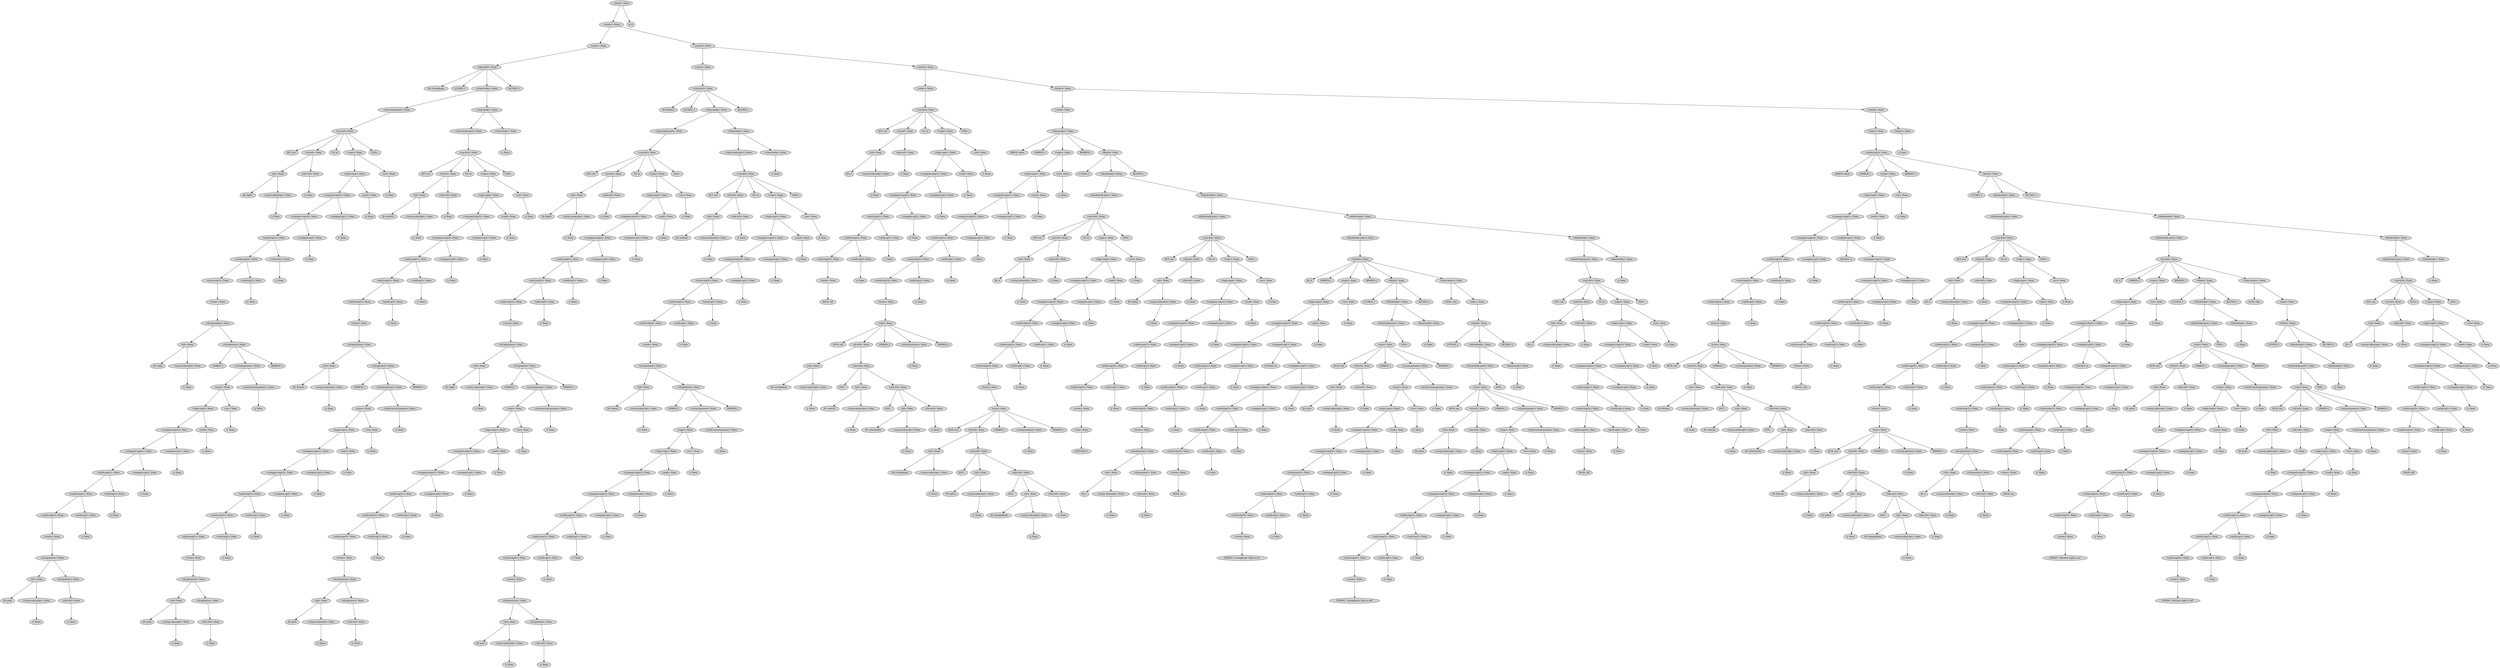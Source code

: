 digraph G {
	graph [ranksep=1.5 ratio=fill]
	node [style=filled]
	overlap=false
	3081483 [label="<prog>: None"]
	3081503 [label="<stmts>: None"]
	3081483 -> 3081503
	3081525 [label="<stmt>: None"]
	3081503 -> 3081525
	3081509 [label="<class-dcl>: None"]
	3081525 -> 3081509
	3081515 [label="ID: LivingRoom"]
	3081509 -> 3081515
	3081523 [label="LCURLY: {"]
	3081509 -> 3081523
	3081499 [label="<class-body>: None"]
	3081509 -> 3081499
	3081521 [label="<class-body-part>: None"]
	3081499 -> 3081521
	3081529 [label="<var-dcl>: None"]
	3081521 -> 3081529
	3081531 [label="SET: set"]
	3081529 -> 3081531
	3081533 [label="<id-ref>: None"]
	3081529 -> 3081533
	3081543 [label="<id>: None"]
	3081533 -> 3081543
	3081547 [label="ID: light1"]
	3081543 -> 3081547
	3081549 [label="<array-subscript>: None"]
	3081543 -> 3081549
	3081551 [label="λ: None"]
	3081549 -> 3081551
	3081545 [label="<dot-ref>: None"]
	3081533 -> 3081545
	3081553 [label="λ: None"]
	3081545 -> 3081553
	3081535 [label="TO: to"]
	3081529 -> 3081535
	3081537 [label="<expr>: None"]
	3081529 -> 3081537
	3081555 [label="<logic-expr>: None"]
	3081537 -> 3081555
	3081559 [label="<compare-expr1>: None"]
	3081555 -> 3081559
	3081563 [label="<compare-expr2>: None"]
	3081559 -> 3081563
	3081567 [label="<arith-expr1>: None"]
	3081563 -> 3081567
	3081571 [label="<arith-expr2>: None"]
	3081567 -> 3081571
	3081575 [label="<arith-expr3>: None"]
	3081571 -> 3081575
	3081579 [label="<term>: None"]
	3081575 -> 3081579
	3081581 [label="<id-operation>: None"]
	3081579 -> 3081581
	3081583 [label="<id>: None"]
	3081581 -> 3081583
	3081587 [label="ID: Light"]
	3081583 -> 3081587
	3081589 [label="<array-subscript>: None"]
	3081583 -> 3081589
	3081591 [label="λ: None"]
	3081589 -> 3081591
	3081585 [label="<id-operator>: None"]
	3081581 -> 3081585
	3081593 [label="LPAREN: ("]
	3081585 -> 3081593
	3081595 [label="<actual-params>: None"]
	3081585 -> 3081595
	3081599 [label="<expr>: None"]
	3081595 -> 3081599
	3081603 [label="<logic-expr>: None"]
	3081599 -> 3081603
	3081607 [label="<compare-expr1>: None"]
	3081603 -> 3081607
	3081611 [label="<compare-expr2>: None"]
	3081607 -> 3081611
	3081615 [label="<arith-expr1>: None"]
	3081611 -> 3081615
	3081619 [label="<arith-expr2>: None"]
	3081615 -> 3081619
	3081623 [label="<arith-expr3>: None"]
	3081619 -> 3081623
	3081627 [label="<term>: None"]
	3081623 -> 3081627
	3081629 [label="<id-operation>: None"]
	3081627 -> 3081629
	3081631 [label="<id>: None"]
	3081629 -> 3081631
	3081635 [label="ID: pin8"]
	3081631 -> 3081635
	3081637 [label="<array-subscript>: None"]
	3081631 -> 3081637
	3081639 [label="λ: None"]
	3081637 -> 3081639
	3081633 [label="<id-operator>: None"]
	3081629 -> 3081633
	3081641 [label="<dot-ref>: None"]
	3081633 -> 3081641
	3081643 [label="λ: None"]
	3081641 -> 3081643
	3081625 [label="<arith-op2>: None"]
	3081619 -> 3081625
	3081645 [label="λ: None"]
	3081625 -> 3081645
	3081621 [label="<arith-op1>: None"]
	3081615 -> 3081621
	3081647 [label="λ: None"]
	3081621 -> 3081647
	3081617 [label="<compare-op2>: None"]
	3081611 -> 3081617
	3081649 [label="λ: None"]
	3081617 -> 3081649
	3081613 [label="<compare-op1>: None"]
	3081607 -> 3081613
	3081651 [label="λ: None"]
	3081613 -> 3081651
	3081609 [label="<and>: None"]
	3081603 -> 3081609
	3081653 [label="λ: None"]
	3081609 -> 3081653
	3081605 [label="<or>: None"]
	3081599 -> 3081605
	3081655 [label="λ: None"]
	3081605 -> 3081655
	3081601 [label="<multi-actual-params>: None"]
	3081595 -> 3081601
	3081657 [label="λ: None"]
	3081601 -> 3081657
	3081597 [label="RPAREN: )"]
	3081585 -> 3081597
	3081577 [label="<arith-op2>: None"]
	3081571 -> 3081577
	3081659 [label="λ: None"]
	3081577 -> 3081659
	3081573 [label="<arith-op1>: None"]
	3081567 -> 3081573
	3081661 [label="λ: None"]
	3081573 -> 3081661
	3081569 [label="<compare-op2>: None"]
	3081563 -> 3081569
	3081663 [label="λ: None"]
	3081569 -> 3081663
	3081565 [label="<compare-op1>: None"]
	3081559 -> 3081565
	3081665 [label="λ: None"]
	3081565 -> 3081665
	3081561 [label="<and>: None"]
	3081555 -> 3081561
	3081667 [label="λ: None"]
	3081561 -> 3081667
	3081557 [label="<or>: None"]
	3081537 -> 3081557
	3081669 [label="λ: None"]
	3081557 -> 3081669
	3081539 [label="END: ;"]
	3081529 -> 3081539
	3081517 [label="<class-body>: None"]
	3081499 -> 3081517
	3081671 [label="<class-body-part>: None"]
	3081517 -> 3081671
	3081675 [label="<var-dcl>: None"]
	3081671 -> 3081675
	3081677 [label="SET: set"]
	3081675 -> 3081677
	3081679 [label="<id-ref>: None"]
	3081675 -> 3081679
	3081689 [label="<id>: None"]
	3081679 -> 3081689
	3081693 [label="ID: switch1"]
	3081689 -> 3081693
	3081695 [label="<array-subscript>: None"]
	3081689 -> 3081695
	3081697 [label="λ: None"]
	3081695 -> 3081697
	3081691 [label="<dot-ref>: None"]
	3081679 -> 3081691
	3081699 [label="λ: None"]
	3081691 -> 3081699
	3081681 [label="TO: to"]
	3081675 -> 3081681
	3081683 [label="<expr>: None"]
	3081675 -> 3081683
	3081701 [label="<logic-expr>: None"]
	3081683 -> 3081701
	3081705 [label="<compare-expr1>: None"]
	3081701 -> 3081705
	3081709 [label="<compare-expr2>: None"]
	3081705 -> 3081709
	3081713 [label="<arith-expr1>: None"]
	3081709 -> 3081713
	3081717 [label="<arith-expr2>: None"]
	3081713 -> 3081717
	3081721 [label="<arith-expr3>: None"]
	3081717 -> 3081721
	3081725 [label="<term>: None"]
	3081721 -> 3081725
	3081727 [label="<id-operation>: None"]
	3081725 -> 3081727
	3084035 [label="<id>: None"]
	3081727 -> 3084035
	3084039 [label="ID: Switch"]
	3084035 -> 3084039
	3084041 [label="<array-subscript>: None"]
	3084035 -> 3084041
	3084043 [label="λ: None"]
	3084041 -> 3084043
	3084037 [label="<id-operator>: None"]
	3081727 -> 3084037
	3084045 [label="LPAREN: ("]
	3084037 -> 3084045
	3084047 [label="<actual-params>: None"]
	3084037 -> 3084047
	3084051 [label="<expr>: None"]
	3084047 -> 3084051
	3084055 [label="<logic-expr>: None"]
	3084051 -> 3084055
	3084059 [label="<compare-expr1>: None"]
	3084055 -> 3084059
	3084063 [label="<compare-expr2>: None"]
	3084059 -> 3084063
	3084067 [label="<arith-expr1>: None"]
	3084063 -> 3084067
	3084071 [label="<arith-expr2>: None"]
	3084067 -> 3084071
	3084075 [label="<arith-expr3>: None"]
	3084071 -> 3084075
	3084079 [label="<term>: None"]
	3084075 -> 3084079
	3084081 [label="<id-operation>: None"]
	3084079 -> 3084081
	3084083 [label="<id>: None"]
	3084081 -> 3084083
	3084087 [label="ID: pin2"]
	3084083 -> 3084087
	3084089 [label="<array-subscript>: None"]
	3084083 -> 3084089
	3084091 [label="λ: None"]
	3084089 -> 3084091
	3084085 [label="<id-operator>: None"]
	3084081 -> 3084085
	3084093 [label="<dot-ref>: None"]
	3084085 -> 3084093
	3084095 [label="λ: None"]
	3084093 -> 3084095
	3084077 [label="<arith-op2>: None"]
	3084071 -> 3084077
	3084097 [label="λ: None"]
	3084077 -> 3084097
	3084073 [label="<arith-op1>: None"]
	3084067 -> 3084073
	3084099 [label="λ: None"]
	3084073 -> 3084099
	3084069 [label="<compare-op2>: None"]
	3084063 -> 3084069
	3084101 [label="λ: None"]
	3084069 -> 3084101
	3084065 [label="<compare-op1>: None"]
	3084059 -> 3084065
	3084103 [label="λ: None"]
	3084065 -> 3084103
	3084061 [label="<and>: None"]
	3084055 -> 3084061
	3084105 [label="λ: None"]
	3084061 -> 3084105
	3084057 [label="<or>: None"]
	3084051 -> 3084057
	3084107 [label="λ: None"]
	3084057 -> 3084107
	3084053 [label="<multi-actual-params>: None"]
	3084047 -> 3084053
	3084109 [label="λ: None"]
	3084053 -> 3084109
	3084049 [label="RPAREN: )"]
	3084037 -> 3084049
	3081723 [label="<arith-op2>: None"]
	3081717 -> 3081723
	3084111 [label="λ: None"]
	3081723 -> 3084111
	3081719 [label="<arith-op1>: None"]
	3081713 -> 3081719
	3084113 [label="λ: None"]
	3081719 -> 3084113
	3081715 [label="<compare-op2>: None"]
	3081709 -> 3081715
	3084115 [label="λ: None"]
	3081715 -> 3084115
	3081711 [label="<compare-op1>: None"]
	3081705 -> 3081711
	3084117 [label="λ: None"]
	3081711 -> 3084117
	3081707 [label="<and>: None"]
	3081701 -> 3081707
	3084119 [label="λ: None"]
	3081707 -> 3084119
	3081703 [label="<or>: None"]
	3081683 -> 3081703
	3084121 [label="λ: None"]
	3081703 -> 3084121
	3081685 [label="END: ;"]
	3081675 -> 3081685
	3081673 [label="<class-body>: None"]
	3081517 -> 3081673
	3084123 [label="λ: None"]
	3081673 -> 3084123
	3081505 [label="RCURLY: }"]
	3081509 -> 3081505
	3081497 [label="<stmts>: None"]
	3081503 -> 3081497
	3084125 [label="<stmt>: None"]
	3081497 -> 3084125
	3084129 [label="<class-dcl>: None"]
	3084125 -> 3084129
	3084131 [label="ID: Kitchen"]
	3084129 -> 3084131
	3084133 [label="LCURLY: {"]
	3084129 -> 3084133
	3084135 [label="<class-body>: None"]
	3084129 -> 3084135
	3084139 [label="<class-body-part>: None"]
	3084135 -> 3084139
	3084143 [label="<var-dcl>: None"]
	3084139 -> 3084143
	3084145 [label="SET: set"]
	3084143 -> 3084145
	3084147 [label="<id-ref>: None"]
	3084143 -> 3084147
	3084157 [label="<id>: None"]
	3084147 -> 3084157
	3084161 [label="ID: light2"]
	3084157 -> 3084161
	3084163 [label="<array-subscript>: None"]
	3084157 -> 3084163
	3084165 [label="λ: None"]
	3084163 -> 3084165
	3084159 [label="<dot-ref>: None"]
	3084147 -> 3084159
	3084167 [label="λ: None"]
	3084159 -> 3084167
	3084149 [label="TO: to"]
	3084143 -> 3084149
	3084151 [label="<expr>: None"]
	3084143 -> 3084151
	3084169 [label="<logic-expr>: None"]
	3084151 -> 3084169
	3084173 [label="<compare-expr1>: None"]
	3084169 -> 3084173
	3084177 [label="<compare-expr2>: None"]
	3084173 -> 3084177
	3084181 [label="<arith-expr1>: None"]
	3084177 -> 3084181
	3084185 [label="<arith-expr2>: None"]
	3084181 -> 3084185
	3084189 [label="<arith-expr3>: None"]
	3084185 -> 3084189
	3084193 [label="<term>: None"]
	3084189 -> 3084193
	3084195 [label="<id-operation>: None"]
	3084193 -> 3084195
	3084197 [label="<id>: None"]
	3084195 -> 3084197
	3084201 [label="ID: Light"]
	3084197 -> 3084201
	3084203 [label="<array-subscript>: None"]
	3084197 -> 3084203
	3084205 [label="λ: None"]
	3084203 -> 3084205
	3084199 [label="<id-operator>: None"]
	3084195 -> 3084199
	3084207 [label="LPAREN: ("]
	3084199 -> 3084207
	3084209 [label="<actual-params>: None"]
	3084199 -> 3084209
	3084213 [label="<expr>: None"]
	3084209 -> 3084213
	3084217 [label="<logic-expr>: None"]
	3084213 -> 3084217
	3084221 [label="<compare-expr1>: None"]
	3084217 -> 3084221
	3084225 [label="<compare-expr2>: None"]
	3084221 -> 3084225
	3084229 [label="<arith-expr1>: None"]
	3084225 -> 3084229
	3084233 [label="<arith-expr2>: None"]
	3084229 -> 3084233
	3084237 [label="<arith-expr3>: None"]
	3084233 -> 3084237
	3084241 [label="<term>: None"]
	3084237 -> 3084241
	3084243 [label="<id-operation>: None"]
	3084241 -> 3084243
	3084245 [label="<id>: None"]
	3084243 -> 3084245
	3084249 [label="ID: pin9"]
	3084245 -> 3084249
	3084251 [label="<array-subscript>: None"]
	3084245 -> 3084251
	3084253 [label="λ: None"]
	3084251 -> 3084253
	3084247 [label="<id-operator>: None"]
	3084243 -> 3084247
	3084255 [label="<dot-ref>: None"]
	3084247 -> 3084255
	3084257 [label="λ: None"]
	3084255 -> 3084257
	3084239 [label="<arith-op2>: None"]
	3084233 -> 3084239
	3084259 [label="λ: None"]
	3084239 -> 3084259
	3084235 [label="<arith-op1>: None"]
	3084229 -> 3084235
	3084261 [label="λ: None"]
	3084235 -> 3084261
	3084231 [label="<compare-op2>: None"]
	3084225 -> 3084231
	3084263 [label="λ: None"]
	3084231 -> 3084263
	3084227 [label="<compare-op1>: None"]
	3084221 -> 3084227
	3084265 [label="λ: None"]
	3084227 -> 3084265
	3084223 [label="<and>: None"]
	3084217 -> 3084223
	3084267 [label="λ: None"]
	3084223 -> 3084267
	3084219 [label="<or>: None"]
	3084213 -> 3084219
	3084269 [label="λ: None"]
	3084219 -> 3084269
	3084215 [label="<multi-actual-params>: None"]
	3084209 -> 3084215
	3084271 [label="λ: None"]
	3084215 -> 3084271
	3084211 [label="RPAREN: )"]
	3084199 -> 3084211
	3084191 [label="<arith-op2>: None"]
	3084185 -> 3084191
	3084273 [label="λ: None"]
	3084191 -> 3084273
	3084187 [label="<arith-op1>: None"]
	3084181 -> 3084187
	3084275 [label="λ: None"]
	3084187 -> 3084275
	3084183 [label="<compare-op2>: None"]
	3084177 -> 3084183
	3084277 [label="λ: None"]
	3084183 -> 3084277
	3084179 [label="<compare-op1>: None"]
	3084173 -> 3084179
	3084279 [label="λ: None"]
	3084179 -> 3084279
	3084175 [label="<and>: None"]
	3084169 -> 3084175
	3084281 [label="λ: None"]
	3084175 -> 3084281
	3084171 [label="<or>: None"]
	3084151 -> 3084171
	3084283 [label="λ: None"]
	3084171 -> 3084283
	3084153 [label="END: ;"]
	3084143 -> 3084153
	3084141 [label="<class-body>: None"]
	3084135 -> 3084141
	3084285 [label="<class-body-part>: None"]
	3084141 -> 3084285
	3085571 [label="<var-dcl>: None"]
	3084285 -> 3085571
	3085573 [label="SET: set"]
	3085571 -> 3085573
	3085575 [label="<id-ref>: None"]
	3085571 -> 3085575
	3085585 [label="<id>: None"]
	3085575 -> 3085585
	3085589 [label="ID: switch2"]
	3085585 -> 3085589
	3085591 [label="<array-subscript>: None"]
	3085585 -> 3085591
	3085593 [label="λ: None"]
	3085591 -> 3085593
	3085587 [label="<dot-ref>: None"]
	3085575 -> 3085587
	3085595 [label="λ: None"]
	3085587 -> 3085595
	3085577 [label="TO: to"]
	3085571 -> 3085577
	3085579 [label="<expr>: None"]
	3085571 -> 3085579
	3085597 [label="<logic-expr>: None"]
	3085579 -> 3085597
	3085601 [label="<compare-expr1>: None"]
	3085597 -> 3085601
	3085605 [label="<compare-expr2>: None"]
	3085601 -> 3085605
	3085609 [label="<arith-expr1>: None"]
	3085605 -> 3085609
	3085613 [label="<arith-expr2>: None"]
	3085609 -> 3085613
	3085617 [label="<arith-expr3>: None"]
	3085613 -> 3085617
	3085621 [label="<term>: None"]
	3085617 -> 3085621
	3085623 [label="<id-operation>: None"]
	3085621 -> 3085623
	3085625 [label="<id>: None"]
	3085623 -> 3085625
	3085629 [label="ID: Switch"]
	3085625 -> 3085629
	3085631 [label="<array-subscript>: None"]
	3085625 -> 3085631
	3085633 [label="λ: None"]
	3085631 -> 3085633
	3085627 [label="<id-operator>: None"]
	3085623 -> 3085627
	3085635 [label="LPAREN: ("]
	3085627 -> 3085635
	3085637 [label="<actual-params>: None"]
	3085627 -> 3085637
	3085641 [label="<expr>: None"]
	3085637 -> 3085641
	3085645 [label="<logic-expr>: None"]
	3085641 -> 3085645
	3085649 [label="<compare-expr1>: None"]
	3085645 -> 3085649
	3085653 [label="<compare-expr2>: None"]
	3085649 -> 3085653
	3085657 [label="<arith-expr1>: None"]
	3085653 -> 3085657
	3085661 [label="<arith-expr2>: None"]
	3085657 -> 3085661
	3085665 [label="<arith-expr3>: None"]
	3085661 -> 3085665
	3085669 [label="<term>: None"]
	3085665 -> 3085669
	3085671 [label="<id-operation>: None"]
	3085669 -> 3085671
	3085673 [label="<id>: None"]
	3085671 -> 3085673
	3085677 [label="ID: pin3"]
	3085673 -> 3085677
	3085679 [label="<array-subscript>: None"]
	3085673 -> 3085679
	3085681 [label="λ: None"]
	3085679 -> 3085681
	3085675 [label="<id-operator>: None"]
	3085671 -> 3085675
	3085683 [label="<dot-ref>: None"]
	3085675 -> 3085683
	3085685 [label="λ: None"]
	3085683 -> 3085685
	3085667 [label="<arith-op2>: None"]
	3085661 -> 3085667
	3085687 [label="λ: None"]
	3085667 -> 3085687
	3085663 [label="<arith-op1>: None"]
	3085657 -> 3085663
	3085689 [label="λ: None"]
	3085663 -> 3085689
	3085659 [label="<compare-op2>: None"]
	3085653 -> 3085659
	3085691 [label="λ: None"]
	3085659 -> 3085691
	3085655 [label="<compare-op1>: None"]
	3085649 -> 3085655
	3085693 [label="λ: None"]
	3085655 -> 3085693
	3085651 [label="<and>: None"]
	3085645 -> 3085651
	3085695 [label="λ: None"]
	3085651 -> 3085695
	3085647 [label="<or>: None"]
	3085641 -> 3085647
	3085697 [label="λ: None"]
	3085647 -> 3085697
	3085643 [label="<multi-actual-params>: None"]
	3085637 -> 3085643
	3085699 [label="λ: None"]
	3085643 -> 3085699
	3085639 [label="RPAREN: )"]
	3085627 -> 3085639
	3085619 [label="<arith-op2>: None"]
	3085613 -> 3085619
	3085701 [label="λ: None"]
	3085619 -> 3085701
	3085615 [label="<arith-op1>: None"]
	3085609 -> 3085615
	3085703 [label="λ: None"]
	3085615 -> 3085703
	3085611 [label="<compare-op2>: None"]
	3085605 -> 3085611
	3085705 [label="λ: None"]
	3085611 -> 3085705
	3085607 [label="<compare-op1>: None"]
	3085601 -> 3085607
	3085707 [label="λ: None"]
	3085607 -> 3085707
	3085603 [label="<and>: None"]
	3085597 -> 3085603
	3085709 [label="λ: None"]
	3085603 -> 3085709
	3085599 [label="<or>: None"]
	3085579 -> 3085599
	3085711 [label="λ: None"]
	3085599 -> 3085711
	3085581 [label="END: ;"]
	3085571 -> 3085581
	3084287 [label="<class-body>: None"]
	3084141 -> 3084287
	3085713 [label="λ: None"]
	3084287 -> 3085713
	3084137 [label="RCURLY: }"]
	3084129 -> 3084137
	3084127 [label="<stmts>: None"]
	3081497 -> 3084127
	3085715 [label="<stmt>: None"]
	3084127 -> 3085715
	3085719 [label="<var-dcl>: None"]
	3085715 -> 3085719
	3085721 [label="SET: set"]
	3085719 -> 3085721
	3085723 [label="<id-ref>: None"]
	3085719 -> 3085723
	3085733 [label="<id>: None"]
	3085723 -> 3085733
	3085737 [label="ID: x"]
	3085733 -> 3085737
	3085739 [label="<array-subscript>: None"]
	3085733 -> 3085739
	3085741 [label="λ: None"]
	3085739 -> 3085741
	3085735 [label="<dot-ref>: None"]
	3085723 -> 3085735
	3085743 [label="λ: None"]
	3085735 -> 3085743
	3085725 [label="TO: to"]
	3085719 -> 3085725
	3085727 [label="<expr>: None"]
	3085719 -> 3085727
	3085745 [label="<logic-expr>: None"]
	3085727 -> 3085745
	3085749 [label="<compare-expr1>: None"]
	3085745 -> 3085749
	3085753 [label="<compare-expr2>: None"]
	3085749 -> 3085753
	3085757 [label="<arith-expr1>: None"]
	3085753 -> 3085757
	3085761 [label="<arith-expr2>: None"]
	3085757 -> 3085761
	3085765 [label="<arith-expr3>: None"]
	3085761 -> 3085765
	3085769 [label="<term>: None"]
	3085765 -> 3085769
	3085771 [label="BOOL: off"]
	3085769 -> 3085771
	3085767 [label="<arith-op2>: None"]
	3085761 -> 3085767
	3085773 [label="λ: None"]
	3085767 -> 3085773
	3085763 [label="<arith-op1>: None"]
	3085757 -> 3085763
	3085775 [label="λ: None"]
	3085763 -> 3085775
	3085759 [label="<compare-op2>: None"]
	3085753 -> 3085759
	3085777 [label="λ: None"]
	3085759 -> 3085777
	3085755 [label="<compare-op1>: None"]
	3085749 -> 3085755
	3085779 [label="λ: None"]
	3085755 -> 3085779
	3085751 [label="<and>: None"]
	3085745 -> 3085751
	3085781 [label="λ: None"]
	3085751 -> 3085781
	3085747 [label="<or>: None"]
	3085727 -> 3085747
	3085783 [label="λ: None"]
	3085747 -> 3085783
	3085729 [label="END: ;"]
	3085719 -> 3085729
	3085717 [label="<stmts>: None"]
	3084127 -> 3085717
	3085785 [label="<stmt>: None"]
	3085717 -> 3085785
	3085789 [label="<when-stmt>: None"]
	3085785 -> 3085789
	3085791 [label="WHEN: when"]
	3085789 -> 3085791
	3085793 [label="LPAREN: ("]
	3085789 -> 3085793
	3085795 [label="<expr>: None"]
	3085789 -> 3085795
	3085803 [label="<logic-expr>: None"]
	3085795 -> 3085803
	3085807 [label="<compare-expr1>: None"]
	3085803 -> 3085807
	3085811 [label="<compare-expr2>: None"]
	3085807 -> 3085811
	3085815 [label="<arith-expr1>: None"]
	3085811 -> 3085815
	3085819 [label="<arith-expr2>: None"]
	3085815 -> 3085819
	3085823 [label="<arith-expr3>: None"]
	3085819 -> 3085823
	3086853 [label="<term>: None"]
	3085823 -> 3086853
	3086855 [label="<run>: None"]
	3086853 -> 3086855
	3086857 [label="RUN: run"]
	3086855 -> 3086857
	3086859 [label="<id-ref>: None"]
	3086855 -> 3086859
	3086869 [label="<id>: None"]
	3086859 -> 3086869
	3086873 [label="ID: LivingRoom"]
	3086869 -> 3086873
	3086875 [label="<array-subscript>: None"]
	3086869 -> 3086875
	3086877 [label="λ: None"]
	3086875 -> 3086877
	3086871 [label="<dot-ref>: None"]
	3086859 -> 3086871
	3086879 [label="DOT: ."]
	3086871 -> 3086879
	3086881 [label="<id>: None"]
	3086871 -> 3086881
	3086885 [label="ID: switch1"]
	3086881 -> 3086885
	3086887 [label="<array-subscript>: None"]
	3086881 -> 3086887
	3086889 [label="λ: None"]
	3086887 -> 3086889
	3086883 [label="<dot-ref>: None"]
	3086871 -> 3086883
	3086891 [label="DOT: ."]
	3086883 -> 3086891
	3086893 [label="<id>: None"]
	3086883 -> 3086893
	3086897 [label="ID: isTurnedOn"]
	3086893 -> 3086897
	3086899 [label="<array-subscript>: None"]
	3086893 -> 3086899
	3086901 [label="λ: None"]
	3086899 -> 3086901
	3086895 [label="<dot-ref>: None"]
	3086883 -> 3086895
	3086903 [label="λ: None"]
	3086895 -> 3086903
	3086861 [label="LPAREN: ("]
	3086855 -> 3086861
	3086863 [label="<actual-params>: None"]
	3086855 -> 3086863
	3086905 [label="λ: None"]
	3086863 -> 3086905
	3086865 [label="RPAREN: )"]
	3086855 -> 3086865
	3086851 [label="<arith-op2>: None"]
	3085819 -> 3086851
	3086907 [label="λ: None"]
	3086851 -> 3086907
	3085821 [label="<arith-op1>: None"]
	3085815 -> 3085821
	3086909 [label="λ: None"]
	3085821 -> 3086909
	3085817 [label="<compare-op2>: None"]
	3085811 -> 3085817
	3086911 [label="λ: None"]
	3085817 -> 3086911
	3085813 [label="<compare-op1>: None"]
	3085807 -> 3085813
	3086913 [label="λ: None"]
	3085813 -> 3086913
	3085809 [label="<and>: None"]
	3085803 -> 3085809
	3086915 [label="λ: None"]
	3085809 -> 3086915
	3085805 [label="<or>: None"]
	3085795 -> 3085805
	3086917 [label="λ: None"]
	3085805 -> 3086917
	3085797 [label="RPAREN: )"]
	3085789 -> 3085797
	3085799 [label="<block>: None"]
	3085789 -> 3085799
	3086919 [label="LCURLY: {"]
	3085799 -> 3086919
	3086921 [label="<block-body>: None"]
	3085799 -> 3086921
	3086925 [label="<block-body-part>: None"]
	3086921 -> 3086925
	3086929 [label="<var-dcl>: None"]
	3086925 -> 3086929
	3086931 [label="SET: set"]
	3086929 -> 3086931
	3086933 [label="<id-ref>: None"]
	3086929 -> 3086933
	3086943 [label="<id>: None"]
	3086933 -> 3086943
	3086947 [label="ID: x"]
	3086943 -> 3086947
	3086949 [label="<array-subscript>: None"]
	3086943 -> 3086949
	3086951 [label="λ: None"]
	3086949 -> 3086951
	3086945 [label="<dot-ref>: None"]
	3086933 -> 3086945
	3086953 [label="λ: None"]
	3086945 -> 3086953
	3086935 [label="TO: to"]
	3086929 -> 3086935
	3086937 [label="<expr>: None"]
	3086929 -> 3086937
	3086955 [label="<logic-expr>: None"]
	3086937 -> 3086955
	3086959 [label="<compare-expr1>: None"]
	3086955 -> 3086959
	3086963 [label="<compare-expr2>: None"]
	3086959 -> 3086963
	3086967 [label="<arith-expr1>: None"]
	3086963 -> 3086967
	3086971 [label="<arith-expr2>: None"]
	3086967 -> 3086971
	3086975 [label="<arith-expr3>: None"]
	3086971 -> 3086975
	3086979 [label="<term>: None"]
	3086975 -> 3086979
	3086981 [label="<run>: None"]
	3086979 -> 3086981
	3086983 [label="RUN: run"]
	3086981 -> 3086983
	3086985 [label="<id-ref>: None"]
	3086981 -> 3086985
	3086995 [label="<id>: None"]
	3086985 -> 3086995
	3086999 [label="ID: LivingRoom"]
	3086995 -> 3086999
	3087001 [label="<array-subscript>: None"]
	3086995 -> 3087001
	3087003 [label="λ: None"]
	3087001 -> 3087003
	3086997 [label="<dot-ref>: None"]
	3086985 -> 3086997
	3087005 [label="DOT: ."]
	3086997 -> 3087005
	3087007 [label="<id>: None"]
	3086997 -> 3087007
	3087011 [label="ID: light1"]
	3087007 -> 3087011
	3087013 [label="<array-subscript>: None"]
	3087007 -> 3087013
	3087015 [label="λ: None"]
	3087013 -> 3087015
	3087009 [label="<dot-ref>: None"]
	3086997 -> 3087009
	3087017 [label="DOT: ."]
	3087009 -> 3087017
	3087019 [label="<id>: None"]
	3087009 -> 3087019
	3087023 [label="ID: changeMode"]
	3087019 -> 3087023
	3087025 [label="<array-subscript>: None"]
	3087019 -> 3087025
	3087027 [label="λ: None"]
	3087025 -> 3087027
	3087021 [label="<dot-ref>: None"]
	3087009 -> 3087021
	3087029 [label="λ: None"]
	3087021 -> 3087029
	3086987 [label="LPAREN: ("]
	3086981 -> 3086987
	3086989 [label="<actual-params>: None"]
	3086981 -> 3086989
	3087031 [label="λ: None"]
	3086989 -> 3087031
	3086991 [label="RPAREN: )"]
	3086981 -> 3086991
	3086977 [label="<arith-op2>: None"]
	3086971 -> 3086977
	3087033 [label="λ: None"]
	3086977 -> 3087033
	3086973 [label="<arith-op1>: None"]
	3086967 -> 3086973
	3087035 [label="λ: None"]
	3086973 -> 3087035
	3086969 [label="<compare-op2>: None"]
	3086963 -> 3086969
	3087037 [label="λ: None"]
	3086969 -> 3087037
	3086965 [label="<compare-op1>: None"]
	3086959 -> 3086965
	3087039 [label="λ: None"]
	3086965 -> 3087039
	3086961 [label="<and>: None"]
	3086955 -> 3086961
	3087041 [label="λ: None"]
	3086961 -> 3087041
	3086957 [label="<or>: None"]
	3086937 -> 3086957
	3087043 [label="λ: None"]
	3086957 -> 3087043
	3086939 [label="END: ;"]
	3086929 -> 3086939
	3086927 [label="<block-body>: None"]
	3086921 -> 3086927
	3087045 [label="<block-body-part>: None"]
	3086927 -> 3087045
	3087049 [label="<var-dcl>: None"]
	3087045 -> 3087049
	3087051 [label="SET: set"]
	3087049 -> 3087051
	3087053 [label="<id-ref>: None"]
	3087049 -> 3087053
	3087063 [label="<id>: None"]
	3087053 -> 3087063
	3087067 [label="ID: shitty"]
	3087063 -> 3087067
	3087069 [label="<array-subscript>: None"]
	3087063 -> 3087069
	3087071 [label="λ: None"]
	3087069 -> 3087071
	3087065 [label="<dot-ref>: None"]
	3087053 -> 3087065
	3087073 [label="λ: None"]
	3087065 -> 3087073
	3087055 [label="TO: to"]
	3087049 -> 3087055
	3087057 [label="<expr>: None"]
	3087049 -> 3087057
	3087075 [label="<logic-expr>: None"]
	3087057 -> 3087075
	3087079 [label="<compare-expr1>: None"]
	3087075 -> 3087079
	3087083 [label="<compare-expr2>: None"]
	3087079 -> 3087083
	3087087 [label="<arith-expr1>: None"]
	3087083 -> 3087087
	3087091 [label="<arith-expr2>: None"]
	3087087 -> 3087091
	3087095 [label="<arith-expr3>: None"]
	3087091 -> 3087095
	3087099 [label="<term>: None"]
	3087095 -> 3087099
	3087101 [label="<val>: None"]
	3087099 -> 3087101
	3087103 [label="INTEGER: 5"]
	3087101 -> 3087103
	3087097 [label="<arith-op2>: None"]
	3087091 -> 3087097
	3087875 [label="λ: None"]
	3087097 -> 3087875
	3087093 [label="<arith-op1>: None"]
	3087087 -> 3087093
	3087877 [label="λ: None"]
	3087093 -> 3087877
	3087089 [label="<compare-op2>: None"]
	3087083 -> 3087089
	3087879 [label="λ: None"]
	3087089 -> 3087879
	3087085 [label="<compare-op1>: None"]
	3087079 -> 3087085
	3087881 [label="λ: None"]
	3087085 -> 3087881
	3087081 [label="<and>: None"]
	3087075 -> 3087081
	3087883 [label="λ: None"]
	3087081 -> 3087883
	3087077 [label="<or>: None"]
	3087057 -> 3087077
	3087885 [label="λ: None"]
	3087077 -> 3087885
	3087059 [label="END: ;"]
	3087049 -> 3087059
	3087047 [label="<block-body>: None"]
	3086927 -> 3087047
	3087887 [label="<block-body-part>: None"]
	3087047 -> 3087887
	3087891 [label="<if-stmt>: None"]
	3087887 -> 3087891
	3087893 [label="IF: if"]
	3087891 -> 3087893
	3087895 [label="LPAREN: ("]
	3087891 -> 3087895
	3087897 [label="<expr>: None"]
	3087891 -> 3087897
	3087907 [label="<logic-expr>: None"]
	3087897 -> 3087907
	3087911 [label="<compare-expr1>: None"]
	3087907 -> 3087911
	3087915 [label="<compare-expr2>: None"]
	3087911 -> 3087915
	3087919 [label="<arith-expr1>: None"]
	3087915 -> 3087919
	3087923 [label="<arith-expr2>: None"]
	3087919 -> 3087923
	3087927 [label="<arith-expr3>: None"]
	3087923 -> 3087927
	3087931 [label="<term>: None"]
	3087927 -> 3087931
	3087933 [label="<id-operation>: None"]
	3087931 -> 3087933
	3087935 [label="<id>: None"]
	3087933 -> 3087935
	3087939 [label="ID: x"]
	3087935 -> 3087939
	3087941 [label="<array-subscript>: None"]
	3087935 -> 3087941
	3087943 [label="λ: None"]
	3087941 -> 3087943
	3087937 [label="<id-operator>: None"]
	3087933 -> 3087937
	3087945 [label="<dot-ref>: None"]
	3087937 -> 3087945
	3087947 [label="λ: None"]
	3087945 -> 3087947
	3087929 [label="<arith-op2>: None"]
	3087923 -> 3087929
	3087949 [label="λ: None"]
	3087929 -> 3087949
	3087925 [label="<arith-op1>: None"]
	3087919 -> 3087925
	3087951 [label="λ: None"]
	3087925 -> 3087951
	3087921 [label="<compare-op2>: None"]
	3087915 -> 3087921
	3087953 [label="λ: None"]
	3087921 -> 3087953
	3087917 [label="<compare-op1>: None"]
	3087911 -> 3087917
	3087955 [label="EQUALS: is"]
	3087917 -> 3087955
	3087957 [label="<compare-expr1>: None"]
	3087917 -> 3087957
	3087959 [label="<compare-expr2>: None"]
	3087957 -> 3087959
	3087963 [label="<arith-expr1>: None"]
	3087959 -> 3087963
	3087967 [label="<arith-expr2>: None"]
	3087963 -> 3087967
	3087971 [label="<arith-expr3>: None"]
	3087967 -> 3087971
	3087975 [label="<term>: None"]
	3087971 -> 3087975
	3087977 [label="BOOL: on"]
	3087975 -> 3087977
	3087973 [label="<arith-op2>: None"]
	3087967 -> 3087973
	3087979 [label="λ: None"]
	3087973 -> 3087979
	3087969 [label="<arith-op1>: None"]
	3087963 -> 3087969
	3087981 [label="λ: None"]
	3087969 -> 3087981
	3087965 [label="<compare-op2>: None"]
	3087959 -> 3087965
	3087983 [label="λ: None"]
	3087965 -> 3087983
	3087961 [label="<compare-op1>: None"]
	3087957 -> 3087961
	3087985 [label="λ: None"]
	3087961 -> 3087985
	3087913 [label="<and>: None"]
	3087907 -> 3087913
	3087987 [label="λ: None"]
	3087913 -> 3087987
	3087909 [label="<or>: None"]
	3087897 -> 3087909
	3087989 [label="λ: None"]
	3087909 -> 3087989
	3087899 [label="RPAREN: )"]
	3087891 -> 3087899
	3087901 [label="<block>: None"]
	3087891 -> 3087901
	3087991 [label="LCURLY: {"]
	3087901 -> 3087991
	3087993 [label="<block-body>: None"]
	3087901 -> 3087993
	3087997 [label="<block-body-part>: None"]
	3087993 -> 3087997
	3088001 [label="<run>: None"]
	3087997 -> 3088001
	3088005 [label="RUN: run"]
	3088001 -> 3088005
	3088007 [label="<id-ref>: None"]
	3088001 -> 3088007
	3088017 [label="<id>: None"]
	3088007 -> 3088017
	3088021 [label="ID: print"]
	3088017 -> 3088021
	3088023 [label="<array-subscript>: None"]
	3088017 -> 3088023
	3088025 [label="λ: None"]
	3088023 -> 3088025
	3088019 [label="<dot-ref>: None"]
	3088007 -> 3088019
	3088027 [label="λ: None"]
	3088019 -> 3088027
	3088009 [label="LPAREN: ("]
	3088001 -> 3088009
	3088011 [label="<actual-params>: None"]
	3088001 -> 3088011
	3088029 [label="<expr>: None"]
	3088011 -> 3088029
	3088033 [label="<logic-expr>: None"]
	3088029 -> 3088033
	3088037 [label="<compare-expr1>: None"]
	3088033 -> 3088037
	3088041 [label="<compare-expr2>: None"]
	3088037 -> 3088041
	3088045 [label="<arith-expr1>: None"]
	3088041 -> 3088045
	3088049 [label="<arith-expr2>: None"]
	3088045 -> 3088049
	3088053 [label="<arith-expr3>: None"]
	3088049 -> 3088053
	3088057 [label="<term>: None"]
	3088053 -> 3088057
	3088059 [label="STRING: \"LivingRoom Light is on\""]
	3088057 -> 3088059
	3088055 [label="<arith-op2>: None"]
	3088049 -> 3088055
	3088061 [label="λ: None"]
	3088055 -> 3088061
	3088051 [label="<arith-op1>: None"]
	3088045 -> 3088051
	3088063 [label="λ: None"]
	3088051 -> 3088063
	3088047 [label="<compare-op2>: None"]
	3088041 -> 3088047
	3088065 [label="λ: None"]
	3088047 -> 3088065
	3088043 [label="<compare-op1>: None"]
	3088037 -> 3088043
	3088067 [label="λ: None"]
	3088043 -> 3088067
	3088039 [label="<and>: None"]
	3088033 -> 3088039
	3088069 [label="λ: None"]
	3088039 -> 3088069
	3088035 [label="<or>: None"]
	3088029 -> 3088035
	3088071 [label="λ: None"]
	3088035 -> 3088071
	3088031 [label="<multi-actual-params>: None"]
	3088011 -> 3088031
	3088073 [label="λ: None"]
	3088031 -> 3088073
	3088013 [label="RPAREN: )"]
	3088001 -> 3088013
	3088003 [label="END: ;"]
	3087997 -> 3088003
	3087999 [label="<block-body>: None"]
	3087993 -> 3087999
	3088075 [label="λ: None"]
	3087999 -> 3088075
	3087995 [label="RCURLY: }"]
	3087901 -> 3087995
	3087905 [label="<else-clause>: None"]
	3087891 -> 3087905
	3088077 [label="ELSE: else"]
	3087905 -> 3088077
	3088079 [label="<else>: None"]
	3087905 -> 3088079
	3088081 [label="<block>: None"]
	3088079 -> 3088081
	3088083 [label="LCURLY: {"]
	3088081 -> 3088083
	3088085 [label="<block-body>: None"]
	3088081 -> 3088085
	3088089 [label="<block-body-part>: None"]
	3088085 -> 3088089
	3088093 [label="<run>: None"]
	3088089 -> 3088093
	3088097 [label="RUN: run"]
	3088093 -> 3088097
	3088099 [label="<id-ref>: None"]
	3088093 -> 3088099
	3088109 [label="<id>: None"]
	3088099 -> 3088109
	3088113 [label="ID: print"]
	3088109 -> 3088113
	3088115 [label="<array-subscript>: None"]
	3088109 -> 3088115
	3088117 [label="λ: None"]
	3088115 -> 3088117
	3088111 [label="<dot-ref>: None"]
	3088099 -> 3088111
	3088119 [label="λ: None"]
	3088111 -> 3088119
	3088101 [label="LPAREN: ("]
	3088093 -> 3088101
	3088103 [label="<actual-params>: None"]
	3088093 -> 3088103
	3088121 [label="<expr>: None"]
	3088103 -> 3088121
	3088125 [label="<logic-expr>: None"]
	3088121 -> 3088125
	3089411 [label="<compare-expr1>: None"]
	3088125 -> 3089411
	3089415 [label="<compare-expr2>: None"]
	3089411 -> 3089415
	3089419 [label="<arith-expr1>: None"]
	3089415 -> 3089419
	3089423 [label="<arith-expr2>: None"]
	3089419 -> 3089423
	3089427 [label="<arith-expr3>: None"]
	3089423 -> 3089427
	3089431 [label="<term>: None"]
	3089427 -> 3089431
	3089433 [label="STRING: \"LivingRoom Light is off\""]
	3089431 -> 3089433
	3089429 [label="<arith-op2>: None"]
	3089423 -> 3089429
	3089435 [label="λ: None"]
	3089429 -> 3089435
	3089425 [label="<arith-op1>: None"]
	3089419 -> 3089425
	3089437 [label="λ: None"]
	3089425 -> 3089437
	3089421 [label="<compare-op2>: None"]
	3089415 -> 3089421
	3089439 [label="λ: None"]
	3089421 -> 3089439
	3089417 [label="<compare-op1>: None"]
	3089411 -> 3089417
	3089441 [label="λ: None"]
	3089417 -> 3089441
	3089413 [label="<and>: None"]
	3088125 -> 3089413
	3089443 [label="λ: None"]
	3089413 -> 3089443
	3088127 [label="<or>: None"]
	3088121 -> 3088127
	3089445 [label="λ: None"]
	3088127 -> 3089445
	3088123 [label="<multi-actual-params>: None"]
	3088103 -> 3088123
	3089447 [label="λ: None"]
	3088123 -> 3089447
	3088105 [label="RPAREN: )"]
	3088093 -> 3088105
	3088095 [label="END: ;"]
	3088089 -> 3088095
	3088091 [label="<block-body>: None"]
	3088085 -> 3088091
	3089449 [label="λ: None"]
	3088091 -> 3089449
	3088087 [label="RCURLY: }"]
	3088081 -> 3088087
	3087889 [label="<block-body>: None"]
	3087047 -> 3087889
	3089451 [label="<block-body-part>: None"]
	3087889 -> 3089451
	3089455 [label="<var-dcl>: None"]
	3089451 -> 3089455
	3089457 [label="SET: set"]
	3089455 -> 3089457
	3089459 [label="<id-ref>: None"]
	3089455 -> 3089459
	3089469 [label="<id>: None"]
	3089459 -> 3089469
	3089473 [label="ID: x"]
	3089469 -> 3089473
	3089475 [label="<array-subscript>: None"]
	3089469 -> 3089475
	3089477 [label="λ: None"]
	3089475 -> 3089477
	3089471 [label="<dot-ref>: None"]
	3089459 -> 3089471
	3089479 [label="λ: None"]
	3089471 -> 3089479
	3089461 [label="TO: to"]
	3089455 -> 3089461
	3089463 [label="<expr>: None"]
	3089455 -> 3089463
	3089481 [label="<logic-expr>: None"]
	3089463 -> 3089481
	3089485 [label="<compare-expr1>: None"]
	3089481 -> 3089485
	3089489 [label="<compare-expr2>: None"]
	3089485 -> 3089489
	3089493 [label="<arith-expr1>: None"]
	3089489 -> 3089493
	3089497 [label="<arith-expr2>: None"]
	3089493 -> 3089497
	3089501 [label="<arith-expr3>: None"]
	3089497 -> 3089501
	3089505 [label="<term>: None"]
	3089501 -> 3089505
	3089507 [label="BOOL: off"]
	3089505 -> 3089507
	3089503 [label="<arith-op2>: None"]
	3089497 -> 3089503
	3089509 [label="λ: None"]
	3089503 -> 3089509
	3089499 [label="<arith-op1>: None"]
	3089493 -> 3089499
	3089511 [label="λ: None"]
	3089499 -> 3089511
	3089495 [label="<compare-op2>: None"]
	3089489 -> 3089495
	3089513 [label="λ: None"]
	3089495 -> 3089513
	3089491 [label="<compare-op1>: None"]
	3089485 -> 3089491
	3089515 [label="λ: None"]
	3089491 -> 3089515
	3089487 [label="<and>: None"]
	3089481 -> 3089487
	3089517 [label="λ: None"]
	3089487 -> 3089517
	3089483 [label="<or>: None"]
	3089463 -> 3089483
	3089519 [label="λ: None"]
	3089483 -> 3089519
	3089465 [label="END: ;"]
	3089455 -> 3089465
	3089453 [label="<block-body>: None"]
	3087889 -> 3089453
	3089521 [label="λ: None"]
	3089453 -> 3089521
	3086923 [label="RCURLY: }"]
	3085799 -> 3086923
	3085787 [label="<stmts>: None"]
	3085717 -> 3085787
	3089523 [label="<stmt>: None"]
	3085787 -> 3089523
	3089527 [label="<when-stmt>: None"]
	3089523 -> 3089527
	3089529 [label="WHEN: when"]
	3089527 -> 3089529
	3089531 [label="LPAREN: ("]
	3089527 -> 3089531
	3089533 [label="<expr>: None"]
	3089527 -> 3089533
	3089541 [label="<logic-expr>: None"]
	3089533 -> 3089541
	3089545 [label="<compare-expr1>: None"]
	3089541 -> 3089545
	3089549 [label="<compare-expr2>: None"]
	3089545 -> 3089549
	3089553 [label="<arith-expr1>: None"]
	3089549 -> 3089553
	3089557 [label="<arith-expr2>: None"]
	3089553 -> 3089557
	3089561 [label="<arith-expr3>: None"]
	3089557 -> 3089561
	3089565 [label="<term>: None"]
	3089561 -> 3089565
	3089567 [label="<run>: None"]
	3089565 -> 3089567
	3089569 [label="RUN: run"]
	3089567 -> 3089569
	3089571 [label="<id-ref>: None"]
	3089567 -> 3089571
	3089581 [label="<id>: None"]
	3089571 -> 3089581
	3089585 [label="ID: Kitchen"]
	3089581 -> 3089585
	3089587 [label="<array-subscript>: None"]
	3089581 -> 3089587
	3089589 [label="λ: None"]
	3089587 -> 3089589
	3089583 [label="<dot-ref>: None"]
	3089571 -> 3089583
	3089591 [label="DOT: ."]
	3089583 -> 3089591
	3089593 [label="<id>: None"]
	3089583 -> 3089593
	3089597 [label="ID: switch2"]
	3089593 -> 3089597
	3089599 [label="<array-subscript>: None"]
	3089593 -> 3089599
	3089601 [label="λ: None"]
	3089599 -> 3089601
	3089595 [label="<dot-ref>: None"]
	3089583 -> 3089595
	3089603 [label="DOT: ."]
	3089595 -> 3089603
	3089605 [label="<id>: None"]
	3089595 -> 3089605
	3089609 [label="ID: isTurnedOn"]
	3089605 -> 3089609
	3089611 [label="<array-subscript>: None"]
	3089605 -> 3089611
	3089613 [label="λ: None"]
	3089611 -> 3089613
	3089607 [label="<dot-ref>: None"]
	3089595 -> 3089607
	3089615 [label="λ: None"]
	3089607 -> 3089615
	3089573 [label="LPAREN: ("]
	3089567 -> 3089573
	3089575 [label="<actual-params>: None"]
	3089567 -> 3089575
	3089617 [label="λ: None"]
	3089575 -> 3089617
	3089577 [label="RPAREN: )"]
	3089567 -> 3089577
	3089563 [label="<arith-op2>: None"]
	3089557 -> 3089563
	3089619 [label="λ: None"]
	3089563 -> 3089619
	3089559 [label="<arith-op1>: None"]
	3089553 -> 3089559
	3089621 [label="λ: None"]
	3089559 -> 3089621
	3089555 [label="<compare-op2>: None"]
	3089549 -> 3089555
	3089623 [label="λ: None"]
	3089555 -> 3089623
	3089551 [label="<compare-op1>: None"]
	3089545 -> 3089551
	3089625 [label="EQUALS: is"]
	3089551 -> 3089625
	3089627 [label="<compare-expr1>: None"]
	3089551 -> 3089627
	3089629 [label="<compare-expr2>: None"]
	3089627 -> 3089629
	3089633 [label="<arith-expr1>: None"]
	3089629 -> 3089633
	3089637 [label="<arith-expr2>: None"]
	3089633 -> 3089637
	3089641 [label="<arith-expr3>: None"]
	3089637 -> 3089641
	3089645 [label="<term>: None"]
	3089641 -> 3089645
	3089647 [label="BOOL: true"]
	3089645 -> 3089647
	3089643 [label="<arith-op2>: None"]
	3089637 -> 3089643
	3089649 [label="λ: None"]
	3089643 -> 3089649
	3089639 [label="<arith-op1>: None"]
	3089633 -> 3089639
	3089651 [label="λ: None"]
	3089639 -> 3089651
	3089635 [label="<compare-op2>: None"]
	3089629 -> 3089635
	3089653 [label="λ: None"]
	3089635 -> 3089653
	3089631 [label="<compare-op1>: None"]
	3089627 -> 3089631
	3089655 [label="λ: None"]
	3089631 -> 3089655
	3089547 [label="<and>: None"]
	3089541 -> 3089547
	3089657 [label="λ: None"]
	3089547 -> 3089657
	3089543 [label="<or>: None"]
	3089533 -> 3089543
	3089659 [label="λ: None"]
	3089543 -> 3089659
	3089535 [label="RPAREN: )"]
	3089527 -> 3089535
	3089537 [label="<block>: None"]
	3089527 -> 3089537
	3089661 [label="LCURLY: {"]
	3089537 -> 3089661
	3089663 [label="<block-body>: None"]
	3089537 -> 3089663
	3090693 [label="<block-body-part>: None"]
	3089663 -> 3090693
	3090697 [label="<var-dcl>: None"]
	3090693 -> 3090697
	3090699 [label="SET: set"]
	3090697 -> 3090699
	3090701 [label="<id-ref>: None"]
	3090697 -> 3090701
	3090711 [label="<id>: None"]
	3090701 -> 3090711
	3090715 [label="ID: x"]
	3090711 -> 3090715
	3090717 [label="<array-subscript>: None"]
	3090711 -> 3090717
	3090719 [label="λ: None"]
	3090717 -> 3090719
	3090713 [label="<dot-ref>: None"]
	3090701 -> 3090713
	3090721 [label="λ: None"]
	3090713 -> 3090721
	3090703 [label="TO: to"]
	3090697 -> 3090703
	3090705 [label="<expr>: None"]
	3090697 -> 3090705
	3090723 [label="<logic-expr>: None"]
	3090705 -> 3090723
	3090727 [label="<compare-expr1>: None"]
	3090723 -> 3090727
	3090731 [label="<compare-expr2>: None"]
	3090727 -> 3090731
	3090735 [label="<arith-expr1>: None"]
	3090731 -> 3090735
	3090739 [label="<arith-expr2>: None"]
	3090735 -> 3090739
	3090743 [label="<arith-expr3>: None"]
	3090739 -> 3090743
	3090747 [label="<term>: None"]
	3090743 -> 3090747
	3090749 [label="<run>: None"]
	3090747 -> 3090749
	3090751 [label="RUN: run"]
	3090749 -> 3090751
	3090753 [label="<id-ref>: None"]
	3090749 -> 3090753
	3090763 [label="<id>: None"]
	3090753 -> 3090763
	3090767 [label="ID: Kitchen"]
	3090763 -> 3090767
	3090769 [label="<array-subscript>: None"]
	3090763 -> 3090769
	3090771 [label="λ: None"]
	3090769 -> 3090771
	3090765 [label="<dot-ref>: None"]
	3090753 -> 3090765
	3090773 [label="DOT: ."]
	3090765 -> 3090773
	3090775 [label="<id>: None"]
	3090765 -> 3090775
	3090779 [label="ID: light2"]
	3090775 -> 3090779
	3090781 [label="<array-subscript>: None"]
	3090775 -> 3090781
	3090783 [label="λ: None"]
	3090781 -> 3090783
	3090777 [label="<dot-ref>: None"]
	3090765 -> 3090777
	3090785 [label="DOT: ."]
	3090777 -> 3090785
	3090787 [label="<id>: None"]
	3090777 -> 3090787
	3090791 [label="ID: changeMode"]
	3090787 -> 3090791
	3090793 [label="<array-subscript>: None"]
	3090787 -> 3090793
	3090795 [label="λ: None"]
	3090793 -> 3090795
	3090789 [label="<dot-ref>: None"]
	3090777 -> 3090789
	3090797 [label="λ: None"]
	3090789 -> 3090797
	3090755 [label="LPAREN: ("]
	3090749 -> 3090755
	3090757 [label="<actual-params>: None"]
	3090749 -> 3090757
	3090799 [label="λ: None"]
	3090757 -> 3090799
	3090759 [label="RPAREN: )"]
	3090749 -> 3090759
	3090745 [label="<arith-op2>: None"]
	3090739 -> 3090745
	3090801 [label="λ: None"]
	3090745 -> 3090801
	3090741 [label="<arith-op1>: None"]
	3090735 -> 3090741
	3090803 [label="λ: None"]
	3090741 -> 3090803
	3090737 [label="<compare-op2>: None"]
	3090731 -> 3090737
	3090805 [label="λ: None"]
	3090737 -> 3090805
	3090733 [label="<compare-op1>: None"]
	3090727 -> 3090733
	3090807 [label="λ: None"]
	3090733 -> 3090807
	3090729 [label="<and>: None"]
	3090723 -> 3090729
	3090809 [label="λ: None"]
	3090729 -> 3090809
	3090725 [label="<or>: None"]
	3090705 -> 3090725
	3090811 [label="λ: None"]
	3090725 -> 3090811
	3090707 [label="END: ;"]
	3090697 -> 3090707
	3090695 [label="<block-body>: None"]
	3089663 -> 3090695
	3090813 [label="<block-body-part>: None"]
	3090695 -> 3090813
	3090817 [label="<if-stmt>: None"]
	3090813 -> 3090817
	3090819 [label="IF: if"]
	3090817 -> 3090819
	3090821 [label="LPAREN: ("]
	3090817 -> 3090821
	3090823 [label="<expr>: None"]
	3090817 -> 3090823
	3090833 [label="<logic-expr>: None"]
	3090823 -> 3090833
	3090837 [label="<compare-expr1>: None"]
	3090833 -> 3090837
	3090841 [label="<compare-expr2>: None"]
	3090837 -> 3090841
	3090845 [label="<arith-expr1>: None"]
	3090841 -> 3090845
	3090849 [label="<arith-expr2>: None"]
	3090845 -> 3090849
	3090853 [label="<arith-expr3>: None"]
	3090849 -> 3090853
	3090857 [label="<term>: None"]
	3090853 -> 3090857
	3090859 [label="<id-operation>: None"]
	3090857 -> 3090859
	3090861 [label="<id>: None"]
	3090859 -> 3090861
	3090865 [label="ID: x"]
	3090861 -> 3090865
	3090867 [label="<array-subscript>: None"]
	3090861 -> 3090867
	3090869 [label="λ: None"]
	3090867 -> 3090869
	3090863 [label="<id-operator>: None"]
	3090859 -> 3090863
	3090871 [label="<dot-ref>: None"]
	3090863 -> 3090871
	3090873 [label="λ: None"]
	3090871 -> 3090873
	3090855 [label="<arith-op2>: None"]
	3090849 -> 3090855
	3090875 [label="λ: None"]
	3090855 -> 3090875
	3090851 [label="<arith-op1>: None"]
	3090845 -> 3090851
	3090877 [label="λ: None"]
	3090851 -> 3090877
	3090847 [label="<compare-op2>: None"]
	3090841 -> 3090847
	3090879 [label="λ: None"]
	3090847 -> 3090879
	3090843 [label="<compare-op1>: None"]
	3090837 -> 3090843
	3090881 [label="EQUALS: is"]
	3090843 -> 3090881
	3090883 [label="<compare-expr1>: None"]
	3090843 -> 3090883
	3090885 [label="<compare-expr2>: None"]
	3090883 -> 3090885
	3090889 [label="<arith-expr1>: None"]
	3090885 -> 3090889
	3090893 [label="<arith-expr2>: None"]
	3090889 -> 3090893
	3090897 [label="<arith-expr3>: None"]
	3090893 -> 3090897
	3090901 [label="<term>: None"]
	3090897 -> 3090901
	3090903 [label="BOOL: on"]
	3090901 -> 3090903
	3090899 [label="<arith-op2>: None"]
	3090893 -> 3090899
	3090905 [label="λ: None"]
	3090899 -> 3090905
	3090895 [label="<arith-op1>: None"]
	3090889 -> 3090895
	3090907 [label="λ: None"]
	3090895 -> 3090907
	3090891 [label="<compare-op2>: None"]
	3090885 -> 3090891
	3090909 [label="λ: None"]
	3090891 -> 3090909
	3090887 [label="<compare-op1>: None"]
	3090883 -> 3090887
	3090911 [label="λ: None"]
	3090887 -> 3090911
	3090839 [label="<and>: None"]
	3090833 -> 3090839
	3090913 [label="λ: None"]
	3090839 -> 3090913
	3090835 [label="<or>: None"]
	3090823 -> 3090835
	3090915 [label="λ: None"]
	3090835 -> 3090915
	3090825 [label="RPAREN: )"]
	3090817 -> 3090825
	3090827 [label="<block>: None"]
	3090817 -> 3090827
	3090917 [label="LCURLY: {"]
	3090827 -> 3090917
	3090919 [label="<block-body>: None"]
	3090827 -> 3090919
	3090923 [label="<block-body-part>: None"]
	3090919 -> 3090923
	3090927 [label="<run>: None"]
	3090923 -> 3090927
	3090931 [label="RUN: run"]
	3090927 -> 3090931
	3090933 [label="<id-ref>: None"]
	3090927 -> 3090933
	3090943 [label="<id>: None"]
	3090933 -> 3090943
	3092229 [label="ID: print"]
	3090943 -> 3092229
	3092231 [label="<array-subscript>: None"]
	3090943 -> 3092231
	3092233 [label="λ: None"]
	3092231 -> 3092233
	3092227 [label="<dot-ref>: None"]
	3090933 -> 3092227
	3092235 [label="λ: None"]
	3092227 -> 3092235
	3090935 [label="LPAREN: ("]
	3090927 -> 3090935
	3090937 [label="<actual-params>: None"]
	3090927 -> 3090937
	3092237 [label="<expr>: None"]
	3090937 -> 3092237
	3092241 [label="<logic-expr>: None"]
	3092237 -> 3092241
	3092245 [label="<compare-expr1>: None"]
	3092241 -> 3092245
	3092249 [label="<compare-expr2>: None"]
	3092245 -> 3092249
	3092253 [label="<arith-expr1>: None"]
	3092249 -> 3092253
	3092257 [label="<arith-expr2>: None"]
	3092253 -> 3092257
	3092261 [label="<arith-expr3>: None"]
	3092257 -> 3092261
	3092265 [label="<term>: None"]
	3092261 -> 3092265
	3092267 [label="STRING: \"Kitchen Light is on\""]
	3092265 -> 3092267
	3092263 [label="<arith-op2>: None"]
	3092257 -> 3092263
	3092269 [label="λ: None"]
	3092263 -> 3092269
	3092259 [label="<arith-op1>: None"]
	3092253 -> 3092259
	3092271 [label="λ: None"]
	3092259 -> 3092271
	3092255 [label="<compare-op2>: None"]
	3092249 -> 3092255
	3092273 [label="λ: None"]
	3092255 -> 3092273
	3092251 [label="<compare-op1>: None"]
	3092245 -> 3092251
	3092275 [label="λ: None"]
	3092251 -> 3092275
	3092247 [label="<and>: None"]
	3092241 -> 3092247
	3092277 [label="λ: None"]
	3092247 -> 3092277
	3092243 [label="<or>: None"]
	3092237 -> 3092243
	3092279 [label="λ: None"]
	3092243 -> 3092279
	3092239 [label="<multi-actual-params>: None"]
	3090937 -> 3092239
	3092281 [label="λ: None"]
	3092239 -> 3092281
	3090939 [label="RPAREN: )"]
	3090927 -> 3090939
	3090929 [label="END: ;"]
	3090923 -> 3090929
	3090925 [label="<block-body>: None"]
	3090919 -> 3090925
	3092283 [label="λ: None"]
	3090925 -> 3092283
	3090921 [label="RCURLY: }"]
	3090827 -> 3090921
	3090831 [label="<else-clause>: None"]
	3090817 -> 3090831
	3092285 [label="ELSE: else"]
	3090831 -> 3092285
	3092287 [label="<else>: None"]
	3090831 -> 3092287
	3092289 [label="<block>: None"]
	3092287 -> 3092289
	3092291 [label="LCURLY: {"]
	3092289 -> 3092291
	3092293 [label="<block-body>: None"]
	3092289 -> 3092293
	3092297 [label="<block-body-part>: None"]
	3092293 -> 3092297
	3092301 [label="<run>: None"]
	3092297 -> 3092301
	3092305 [label="RUN: run"]
	3092301 -> 3092305
	3092307 [label="<id-ref>: None"]
	3092301 -> 3092307
	3092317 [label="<id>: None"]
	3092307 -> 3092317
	3092321 [label="ID: print"]
	3092317 -> 3092321
	3092323 [label="<array-subscript>: None"]
	3092317 -> 3092323
	3092325 [label="λ: None"]
	3092323 -> 3092325
	3092319 [label="<dot-ref>: None"]
	3092307 -> 3092319
	3092327 [label="λ: None"]
	3092319 -> 3092327
	3092309 [label="LPAREN: ("]
	3092301 -> 3092309
	3092311 [label="<actual-params>: None"]
	3092301 -> 3092311
	3092329 [label="<expr>: None"]
	3092311 -> 3092329
	3092333 [label="<logic-expr>: None"]
	3092329 -> 3092333
	3092337 [label="<compare-expr1>: None"]
	3092333 -> 3092337
	3092341 [label="<compare-expr2>: None"]
	3092337 -> 3092341
	3092345 [label="<arith-expr1>: None"]
	3092341 -> 3092345
	3092349 [label="<arith-expr2>: None"]
	3092345 -> 3092349
	3092353 [label="<arith-expr3>: None"]
	3092349 -> 3092353
	3092357 [label="<term>: None"]
	3092353 -> 3092357
	3092359 [label="STRING: \"Kitchen Light is off\""]
	3092357 -> 3092359
	3092355 [label="<arith-op2>: None"]
	3092349 -> 3092355
	3092361 [label="λ: None"]
	3092355 -> 3092361
	3092351 [label="<arith-op1>: None"]
	3092345 -> 3092351
	3092363 [label="λ: None"]
	3092351 -> 3092363
	3092347 [label="<compare-op2>: None"]
	3092341 -> 3092347
	3092365 [label="λ: None"]
	3092347 -> 3092365
	3092343 [label="<compare-op1>: None"]
	3092337 -> 3092343
	3092367 [label="λ: None"]
	3092343 -> 3092367
	3092339 [label="<and>: None"]
	3092333 -> 3092339
	3092369 [label="λ: None"]
	3092339 -> 3092369
	3092335 [label="<or>: None"]
	3092329 -> 3092335
	3092371 [label="λ: None"]
	3092335 -> 3092371
	3092331 [label="<multi-actual-params>: None"]
	3092311 -> 3092331
	3092373 [label="λ: None"]
	3092331 -> 3092373
	3092313 [label="RPAREN: )"]
	3092301 -> 3092313
	3092303 [label="END: ;"]
	3092297 -> 3092303
	3092299 [label="<block-body>: None"]
	3092293 -> 3092299
	3092375 [label="λ: None"]
	3092299 -> 3092375
	3092295 [label="RCURLY: }"]
	3092289 -> 3092295
	3090815 [label="<block-body>: None"]
	3090695 -> 3090815
	3092377 [label="<block-body-part>: None"]
	3090815 -> 3092377
	3092381 [label="<var-dcl>: None"]
	3092377 -> 3092381
	3092383 [label="SET: set"]
	3092381 -> 3092383
	3092385 [label="<id-ref>: None"]
	3092381 -> 3092385
	3092395 [label="<id>: None"]
	3092385 -> 3092395
	3092399 [label="ID: x"]
	3092395 -> 3092399
	3092401 [label="<array-subscript>: None"]
	3092395 -> 3092401
	3092403 [label="λ: None"]
	3092401 -> 3092403
	3092397 [label="<dot-ref>: None"]
	3092385 -> 3092397
	3092405 [label="λ: None"]
	3092397 -> 3092405
	3092387 [label="TO: to"]
	3092381 -> 3092387
	3092389 [label="<expr>: None"]
	3092381 -> 3092389
	3092407 [label="<logic-expr>: None"]
	3092389 -> 3092407
	3092411 [label="<compare-expr1>: None"]
	3092407 -> 3092411
	3092415 [label="<compare-expr2>: None"]
	3092411 -> 3092415
	3092419 [label="<arith-expr1>: None"]
	3092415 -> 3092419
	3092423 [label="<arith-expr2>: None"]
	3092419 -> 3092423
	3092427 [label="<arith-expr3>: None"]
	3092423 -> 3092427
	3092431 [label="<term>: None"]
	3092427 -> 3092431
	3092433 [label="BOOL: off"]
	3092431 -> 3092433
	3092429 [label="<arith-op2>: None"]
	3092423 -> 3092429
	3092435 [label="λ: None"]
	3092429 -> 3092435
	3092425 [label="<arith-op1>: None"]
	3092419 -> 3092425
	3092437 [label="λ: None"]
	3092425 -> 3092437
	3092421 [label="<compare-op2>: None"]
	3092415 -> 3092421
	3092439 [label="λ: None"]
	3092421 -> 3092439
	3092417 [label="<compare-op1>: None"]
	3092411 -> 3092417
	3092441 [label="λ: None"]
	3092417 -> 3092441
	3092413 [label="<and>: None"]
	3092407 -> 3092413
	3092443 [label="λ: None"]
	3092413 -> 3092443
	3092409 [label="<or>: None"]
	3092389 -> 3092409
	3092445 [label="λ: None"]
	3092409 -> 3092445
	3092391 [label="END: ;"]
	3092381 -> 3092391
	3092379 [label="<block-body>: None"]
	3090815 -> 3092379
	3092447 [label="λ: None"]
	3092379 -> 3092447
	3090691 [label="RCURLY: }"]
	3089537 -> 3090691
	3089525 [label="<stmts>: None"]
	3085787 -> 3089525
	3092449 [label="λ: None"]
	3089525 -> 3092449
	3081527 [label="$: $"]
	3081483 -> 3081527
}
